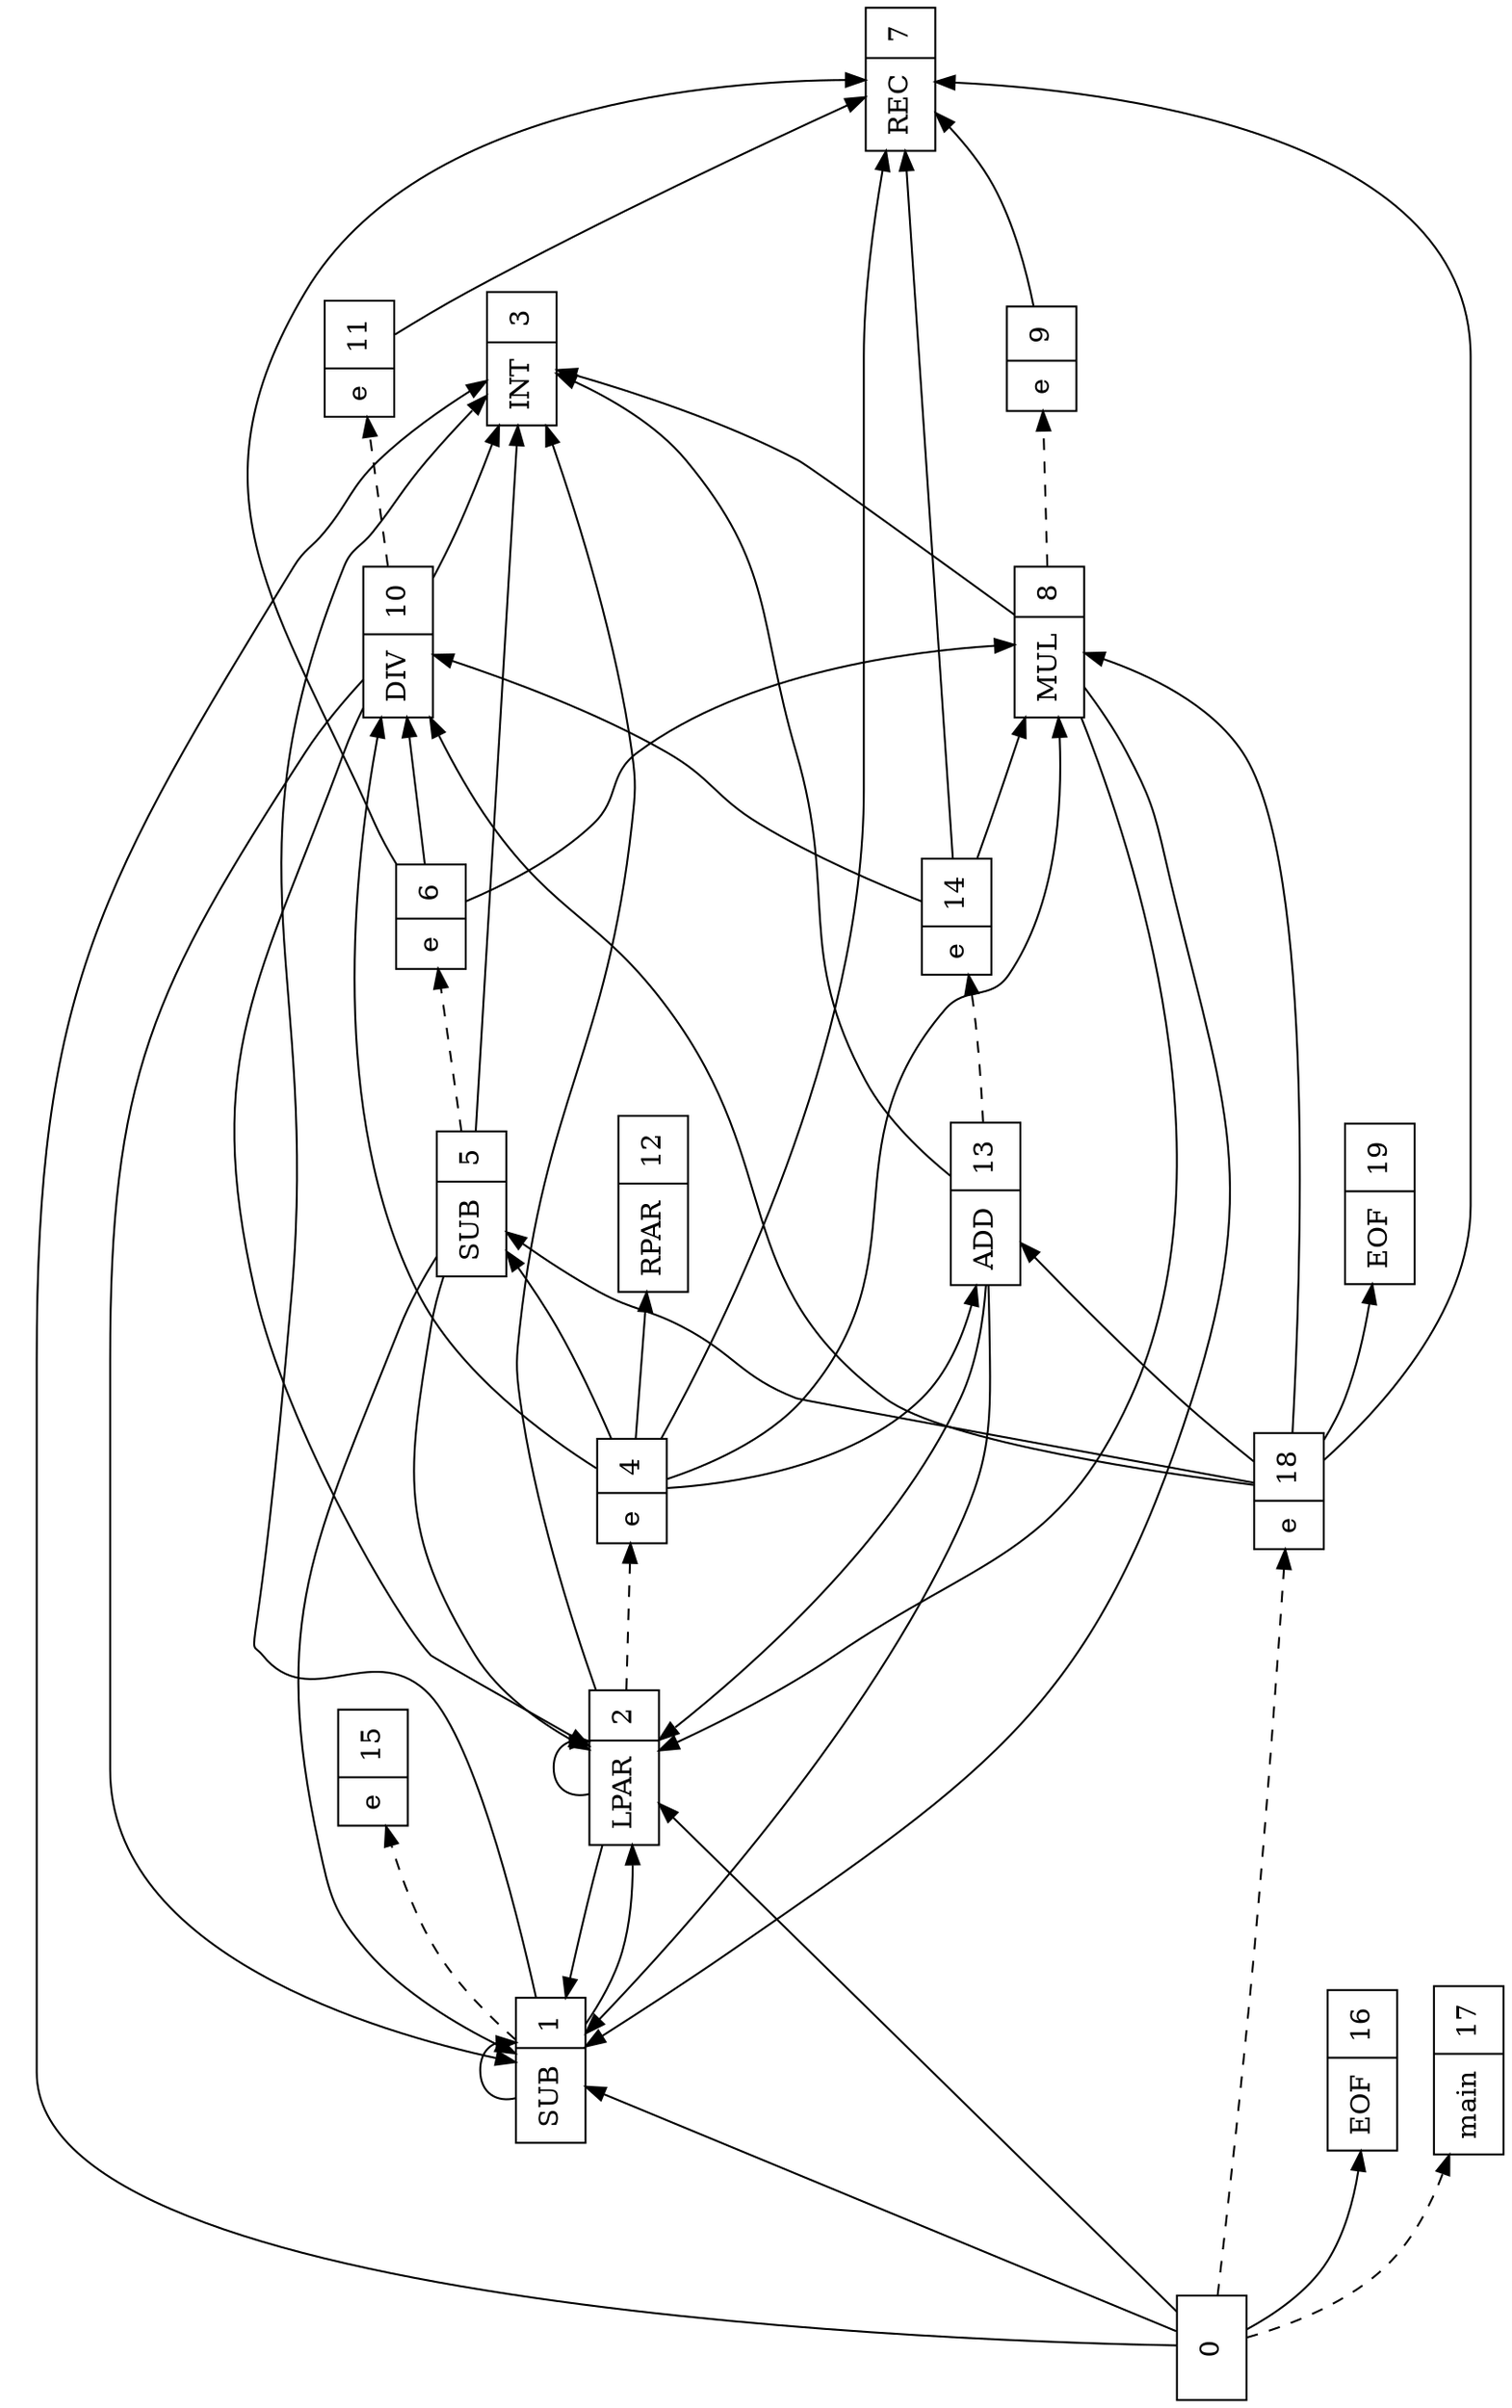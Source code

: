 digraph G {
orientation = landscape;
rankdir = LR;
ratio = compress;
s0 [ label="0", shape = record ] ;
s1 [ label="{SUB|1}", shape = record ] ;
s2 [ label="{LPAR|2}", shape = record ] ;
s3 [ label="{INT|3}", shape = record ] ;
s4 [ label="{e|4}", shape = record ] ;
s5 [ label="{SUB|5}", shape = record ] ;
s6 [ label="{e|6}", shape = record ] ;
s7 [ label="{REC|7}", shape = record ] ;
s8 [ label="{MUL|8}", shape = record ] ;
s9 [ label="{e|9}", shape = record ] ;
s10 [ label="{DIV|10}", shape = record ] ;
s11 [ label="{e|11}", shape = record ] ;
s12 [ label="{RPAR|12}", shape = record ] ;
s13 [ label="{ADD|13}", shape = record ] ;
s14 [ label="{e|14}", shape = record ] ;
s15 [ label="{e|15}", shape = record ] ;
s16 [ label="{EOF|16}", shape = record ] ;
s17 [ label="{main|17}", shape = record ] ;
s18 [ label="{e|18}", shape = record ] ;
s19 [ label="{EOF|19}", shape = record ] ;
s0 -> s1 [ label="        ", style = solid ] ;
s0 -> s2 [ label="        ", style = solid ] ;
s0 -> s3 [ label="        ", style = solid ] ;
s0 -> s16 [ label="        ", style = solid ] ;
s0 -> s17 [ label="        ", style = dashed ] ;
s0 -> s18 [ label="        ", style = dashed ] ;
s1 -> s1 [ label="        ", style = solid ] ;
s1 -> s2 [ label="        ", style = solid ] ;
s1 -> s3 [ label="        ", style = solid ] ;
s1 -> s15 [ label="        ", style = dashed ] ;
s2 -> s1 [ label="        ", style = solid ] ;
s2 -> s2 [ label="        ", style = solid ] ;
s2 -> s3 [ label="        ", style = solid ] ;
s2 -> s4 [ label="        ", style = dashed ] ;
s4 -> s5 [ label="        ", style = solid ] ;
s4 -> s12 [ label="        ", style = solid ] ;
s4 -> s7 [ label="        ", style = solid ] ;
s4 -> s8 [ label="        ", style = solid ] ;
s4 -> s10 [ label="        ", style = solid ] ;
s4 -> s13 [ label="        ", style = solid ] ;
s5 -> s1 [ label="        ", style = solid ] ;
s5 -> s2 [ label="        ", style = solid ] ;
s5 -> s3 [ label="        ", style = solid ] ;
s5 -> s6 [ label="        ", style = dashed ] ;
s6 -> s7 [ label="        ", style = solid ] ;
s6 -> s8 [ label="        ", style = solid ] ;
s6 -> s10 [ label="        ", style = solid ] ;
s8 -> s1 [ label="        ", style = solid ] ;
s8 -> s2 [ label="        ", style = solid ] ;
s8 -> s3 [ label="        ", style = solid ] ;
s8 -> s9 [ label="        ", style = dashed ] ;
s9 -> s7 [ label="        ", style = solid ] ;
s10 -> s1 [ label="        ", style = solid ] ;
s10 -> s2 [ label="        ", style = solid ] ;
s10 -> s3 [ label="        ", style = solid ] ;
s10 -> s11 [ label="        ", style = dashed ] ;
s11 -> s7 [ label="        ", style = solid ] ;
s13 -> s1 [ label="        ", style = solid ] ;
s13 -> s2 [ label="        ", style = solid ] ;
s13 -> s3 [ label="        ", style = solid ] ;
s13 -> s14 [ label="        ", style = dashed ] ;
s14 -> s7 [ label="        ", style = solid ] ;
s14 -> s8 [ label="        ", style = solid ] ;
s14 -> s10 [ label="        ", style = solid ] ;
s18 -> s5 [ label="        ", style = solid ] ;
s18 -> s7 [ label="        ", style = solid ] ;
s18 -> s8 [ label="        ", style = solid ] ;
s18 -> s19 [ label="        ", style = solid ] ;
s18 -> s10 [ label="        ", style = solid ] ;
s18 -> s13 [ label="        ", style = solid ] ;

}
